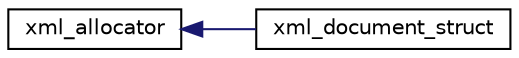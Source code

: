 digraph G
{
 // INTERACTIVE_SVG=YES
  edge [fontname="Helvetica",fontsize="10",labelfontname="Helvetica",labelfontsize="10"];
  node [fontname="Helvetica",fontsize="10",shape=record];
  rankdir="LR";
  Node1 [label="xml_allocator",height=0.2,width=0.4,color="black", fillcolor="white", style="filled",URL="$d3/dae/structxml__allocator.html"];
  Node1 -> Node2 [dir="back",color="midnightblue",fontsize="10",style="solid",fontname="Helvetica"];
  Node2 [label="xml_document_struct",height=0.2,width=0.4,color="black", fillcolor="white", style="filled",URL="$d3/dde/structxml__document__struct.html"];
}

